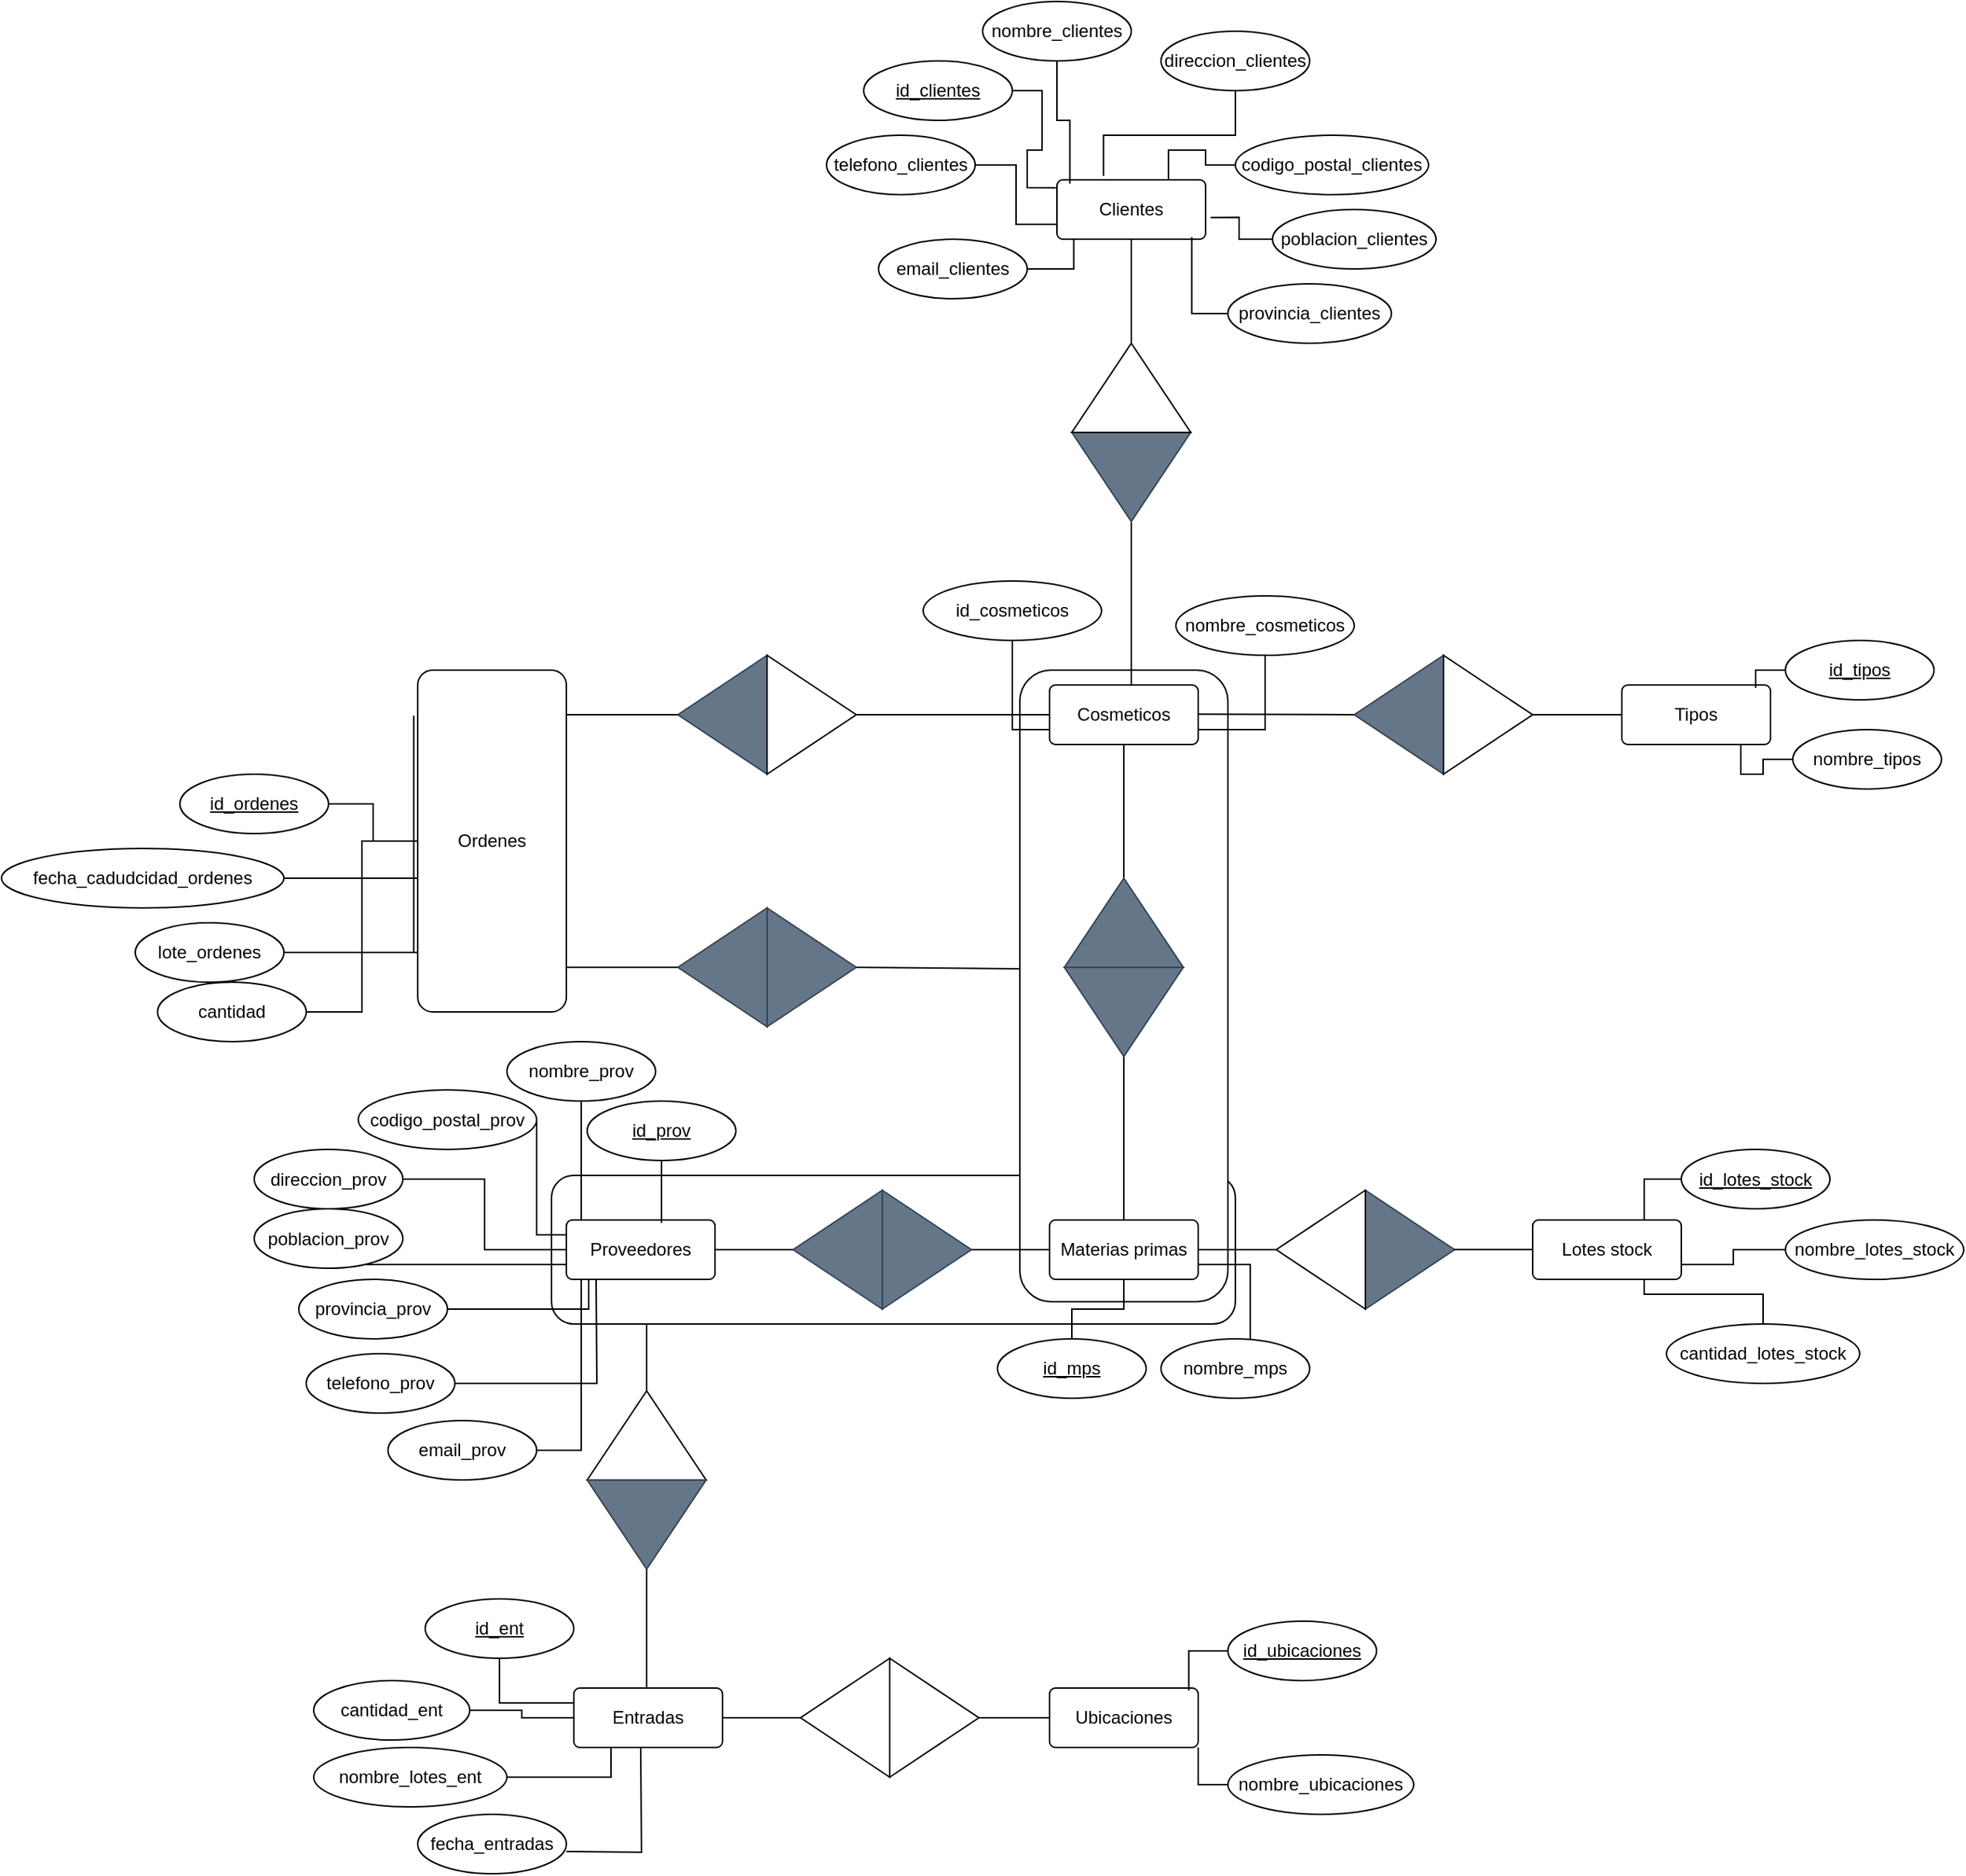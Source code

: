 <mxfile version="24.7.17">
  <diagram id="R2lEEEUBdFMjLlhIrx00" name="Page-1">
    <mxGraphModel dx="1434" dy="885" grid="1" gridSize="10" guides="1" tooltips="1" connect="1" arrows="1" fold="1" page="1" pageScale="1" pageWidth="850" pageHeight="1100" math="0" shadow="0" extFonts="Permanent Marker^https://fonts.googleapis.com/css?family=Permanent+Marker">
      <root>
        <mxCell id="0" />
        <mxCell id="1" parent="0" />
        <mxCell id="o5mv1ufsWUCECMh0fVtF-53" value="" style="rounded=1;whiteSpace=wrap;html=1;" parent="1" vertex="1">
          <mxGeometry x="440" y="800" width="460" height="100" as="geometry" />
        </mxCell>
        <mxCell id="o5mv1ufsWUCECMh0fVtF-27" value="" style="rounded=1;whiteSpace=wrap;html=1;rotation=90;" parent="1" vertex="1">
          <mxGeometry x="612.5" y="602.5" width="425" height="140" as="geometry" />
        </mxCell>
        <mxCell id="GkTLFh9MGfN7TxAeOnmk-2" value="Materias primas" style="rounded=1;arcSize=10;whiteSpace=wrap;html=1;align=center;" parent="1" vertex="1">
          <mxGeometry x="775" y="830" width="100" height="40" as="geometry" />
        </mxCell>
        <mxCell id="chmthk0Oqw4V00-qqQDX-45" style="edgeStyle=orthogonalEdgeStyle;rounded=0;orthogonalLoop=1;jettySize=auto;html=1;endArrow=none;endFill=0;" parent="1" source="fiOfgjRnVxK1CXLO4UrZ-9" target="bnQ85dxgFnPK9u5thOMU-21" edge="1">
          <mxGeometry relative="1" as="geometry" />
        </mxCell>
        <mxCell id="fiOfgjRnVxK1CXLO4UrZ-9" value="id_ordenes" style="ellipse;whiteSpace=wrap;html=1;align=center;fontStyle=4;" parent="1" vertex="1">
          <mxGeometry x="190" y="530" width="100" height="40" as="geometry" />
        </mxCell>
        <mxCell id="fiOfgjRnVxK1CXLO4UrZ-10" value="lote_ordenes" style="ellipse;whiteSpace=wrap;html=1;align=center;" parent="1" vertex="1">
          <mxGeometry x="160" y="630" width="100" height="40" as="geometry" />
        </mxCell>
        <mxCell id="chmthk0Oqw4V00-qqQDX-47" style="edgeStyle=orthogonalEdgeStyle;rounded=0;orthogonalLoop=1;jettySize=auto;html=1;entryX=0;entryY=0.5;entryDx=0;entryDy=0;endArrow=none;endFill=0;" parent="1" source="fiOfgjRnVxK1CXLO4UrZ-11" target="bnQ85dxgFnPK9u5thOMU-21" edge="1">
          <mxGeometry relative="1" as="geometry" />
        </mxCell>
        <mxCell id="fiOfgjRnVxK1CXLO4UrZ-11" value="cantidad" style="ellipse;whiteSpace=wrap;html=1;align=center;" parent="1" vertex="1">
          <mxGeometry x="175" y="670" width="100" height="40" as="geometry" />
        </mxCell>
        <mxCell id="chmthk0Oqw4V00-qqQDX-50" style="edgeStyle=orthogonalEdgeStyle;rounded=0;orthogonalLoop=1;jettySize=auto;html=1;entryX=0.113;entryY=0.017;entryDx=0;entryDy=0;entryPerimeter=0;endArrow=none;endFill=0;" parent="1" source="fiOfgjRnVxK1CXLO4UrZ-12" target="bnQ85dxgFnPK9u5thOMU-21" edge="1">
          <mxGeometry relative="1" as="geometry">
            <mxPoint x="470" y="670" as="targetPoint" />
            <Array as="points">
              <mxPoint x="360" y="600" />
              <mxPoint x="360" y="641" />
            </Array>
          </mxGeometry>
        </mxCell>
        <mxCell id="fiOfgjRnVxK1CXLO4UrZ-12" value="fecha_cadudcidad_ordenes" style="ellipse;whiteSpace=wrap;html=1;align=center;" parent="1" vertex="1">
          <mxGeometry x="70" y="580" width="190" height="40" as="geometry" />
        </mxCell>
        <mxCell id="fiOfgjRnVxK1CXLO4UrZ-26" value="id_clientes" style="ellipse;whiteSpace=wrap;html=1;align=center;fontStyle=4;" parent="1" vertex="1">
          <mxGeometry x="650" y="50" width="100" height="40" as="geometry" />
        </mxCell>
        <mxCell id="fiOfgjRnVxK1CXLO4UrZ-27" value="nombre_clientes" style="ellipse;whiteSpace=wrap;html=1;align=center;" parent="1" vertex="1">
          <mxGeometry x="730" y="10" width="100" height="40" as="geometry" />
        </mxCell>
        <mxCell id="fiOfgjRnVxK1CXLO4UrZ-28" value="direccion_clientes" style="ellipse;whiteSpace=wrap;html=1;align=center;" parent="1" vertex="1">
          <mxGeometry x="850" y="30" width="100" height="40" as="geometry" />
        </mxCell>
        <mxCell id="chmthk0Oqw4V00-qqQDX-59" style="edgeStyle=orthogonalEdgeStyle;rounded=0;orthogonalLoop=1;jettySize=auto;html=1;entryX=0.75;entryY=0;entryDx=0;entryDy=0;endArrow=none;endFill=0;" parent="1" source="fiOfgjRnVxK1CXLO4UrZ-29" target="o5mv1ufsWUCECMh0fVtF-19" edge="1">
          <mxGeometry relative="1" as="geometry" />
        </mxCell>
        <mxCell id="fiOfgjRnVxK1CXLO4UrZ-29" value="codigo_postal_clientes" style="ellipse;whiteSpace=wrap;html=1;align=center;" parent="1" vertex="1">
          <mxGeometry x="900" y="100" width="130" height="40" as="geometry" />
        </mxCell>
        <mxCell id="fiOfgjRnVxK1CXLO4UrZ-30" value="poblacion_clientes" style="ellipse;whiteSpace=wrap;html=1;align=center;" parent="1" vertex="1">
          <mxGeometry x="925" y="150" width="110" height="40" as="geometry" />
        </mxCell>
        <mxCell id="fiOfgjRnVxK1CXLO4UrZ-31" value="provincia_clientes" style="ellipse;whiteSpace=wrap;html=1;align=center;" parent="1" vertex="1">
          <mxGeometry x="895" y="200" width="110" height="40" as="geometry" />
        </mxCell>
        <mxCell id="fiOfgjRnVxK1CXLO4UrZ-32" value="email_clientes" style="ellipse;whiteSpace=wrap;html=1;align=center;" parent="1" vertex="1">
          <mxGeometry x="660" y="170" width="100" height="40" as="geometry" />
        </mxCell>
        <mxCell id="chmthk0Oqw4V00-qqQDX-55" style="edgeStyle=orthogonalEdgeStyle;rounded=0;orthogonalLoop=1;jettySize=auto;html=1;entryX=0;entryY=0.75;entryDx=0;entryDy=0;endArrow=none;endFill=0;" parent="1" source="fiOfgjRnVxK1CXLO4UrZ-33" target="o5mv1ufsWUCECMh0fVtF-19" edge="1">
          <mxGeometry relative="1" as="geometry" />
        </mxCell>
        <mxCell id="fiOfgjRnVxK1CXLO4UrZ-33" value="telefono_clientes" style="ellipse;whiteSpace=wrap;html=1;align=center;" parent="1" vertex="1">
          <mxGeometry x="625" y="100" width="100" height="40" as="geometry" />
        </mxCell>
        <mxCell id="fiOfgjRnVxK1CXLO4UrZ-55" value="id_prov" style="ellipse;whiteSpace=wrap;html=1;align=center;fontStyle=4;" parent="1" vertex="1">
          <mxGeometry x="464" y="750" width="100" height="40" as="geometry" />
        </mxCell>
        <mxCell id="chmthk0Oqw4V00-qqQDX-38" style="edgeStyle=orthogonalEdgeStyle;rounded=0;orthogonalLoop=1;jettySize=auto;html=1;endArrow=none;endFill=0;" parent="1" source="fiOfgjRnVxK1CXLO4UrZ-56" target="o5mv1ufsWUCECMh0fVtF-52" edge="1">
          <mxGeometry relative="1" as="geometry">
            <Array as="points">
              <mxPoint x="460" y="810" />
              <mxPoint x="460" y="810" />
            </Array>
          </mxGeometry>
        </mxCell>
        <mxCell id="fiOfgjRnVxK1CXLO4UrZ-56" value="nombre_prov" style="ellipse;whiteSpace=wrap;html=1;align=center;" parent="1" vertex="1">
          <mxGeometry x="410" y="710" width="100" height="40" as="geometry" />
        </mxCell>
        <mxCell id="chmthk0Oqw4V00-qqQDX-40" style="edgeStyle=orthogonalEdgeStyle;rounded=0;orthogonalLoop=1;jettySize=auto;html=1;endArrow=none;endFill=0;entryX=0;entryY=0.5;entryDx=0;entryDy=0;" parent="1" source="fiOfgjRnVxK1CXLO4UrZ-57" target="o5mv1ufsWUCECMh0fVtF-52" edge="1">
          <mxGeometry relative="1" as="geometry" />
        </mxCell>
        <mxCell id="fiOfgjRnVxK1CXLO4UrZ-57" value="direccion_prov" style="ellipse;whiteSpace=wrap;html=1;align=center;" parent="1" vertex="1">
          <mxGeometry x="240" y="782.5" width="100" height="40" as="geometry" />
        </mxCell>
        <mxCell id="chmthk0Oqw4V00-qqQDX-39" style="edgeStyle=orthogonalEdgeStyle;rounded=0;orthogonalLoop=1;jettySize=auto;html=1;entryX=0;entryY=0.25;entryDx=0;entryDy=0;endArrow=none;endFill=0;" parent="1" source="fiOfgjRnVxK1CXLO4UrZ-58" target="o5mv1ufsWUCECMh0fVtF-52" edge="1">
          <mxGeometry relative="1" as="geometry">
            <Array as="points">
              <mxPoint x="430" y="840" />
            </Array>
          </mxGeometry>
        </mxCell>
        <mxCell id="fiOfgjRnVxK1CXLO4UrZ-58" value="codigo_postal_prov" style="ellipse;whiteSpace=wrap;html=1;align=center;" parent="1" vertex="1">
          <mxGeometry x="310" y="742.5" width="120" height="40" as="geometry" />
        </mxCell>
        <mxCell id="chmthk0Oqw4V00-qqQDX-41" style="edgeStyle=orthogonalEdgeStyle;rounded=0;orthogonalLoop=1;jettySize=auto;html=1;entryX=0;entryY=0.75;entryDx=0;entryDy=0;endArrow=none;endFill=0;" parent="1" source="fiOfgjRnVxK1CXLO4UrZ-59" target="o5mv1ufsWUCECMh0fVtF-52" edge="1">
          <mxGeometry relative="1" as="geometry">
            <Array as="points">
              <mxPoint x="390" y="860" />
              <mxPoint x="390" y="860" />
            </Array>
          </mxGeometry>
        </mxCell>
        <mxCell id="fiOfgjRnVxK1CXLO4UrZ-59" value="poblacion_prov" style="ellipse;whiteSpace=wrap;html=1;align=center;" parent="1" vertex="1">
          <mxGeometry x="240" y="822.5" width="100" height="40" as="geometry" />
        </mxCell>
        <mxCell id="fiOfgjRnVxK1CXLO4UrZ-60" value="provincia_prov" style="ellipse;whiteSpace=wrap;html=1;align=center;" parent="1" vertex="1">
          <mxGeometry x="270" y="870" width="100" height="40" as="geometry" />
        </mxCell>
        <mxCell id="chmthk0Oqw4V00-qqQDX-43" style="edgeStyle=orthogonalEdgeStyle;rounded=0;orthogonalLoop=1;jettySize=auto;html=1;endArrow=none;endFill=0;" parent="1" source="fiOfgjRnVxK1CXLO4UrZ-61" edge="1">
          <mxGeometry relative="1" as="geometry">
            <mxPoint x="470" y="870" as="targetPoint" />
          </mxGeometry>
        </mxCell>
        <mxCell id="fiOfgjRnVxK1CXLO4UrZ-61" value="telefono_prov" style="ellipse;whiteSpace=wrap;html=1;align=center;" parent="1" vertex="1">
          <mxGeometry x="275" y="920" width="100" height="40" as="geometry" />
        </mxCell>
        <mxCell id="chmthk0Oqw4V00-qqQDX-44" style="edgeStyle=orthogonalEdgeStyle;rounded=0;orthogonalLoop=1;jettySize=auto;html=1;entryX=0.095;entryY=0.985;entryDx=0;entryDy=0;endArrow=none;endFill=0;entryPerimeter=0;" parent="1" source="fiOfgjRnVxK1CXLO4UrZ-62" target="o5mv1ufsWUCECMh0fVtF-52" edge="1">
          <mxGeometry relative="1" as="geometry">
            <Array as="points">
              <mxPoint x="460" y="985" />
              <mxPoint x="460" y="860" />
              <mxPoint x="459" y="860" />
            </Array>
          </mxGeometry>
        </mxCell>
        <mxCell id="fiOfgjRnVxK1CXLO4UrZ-62" value="email_prov" style="ellipse;whiteSpace=wrap;html=1;align=center;" parent="1" vertex="1">
          <mxGeometry x="330" y="965" width="100" height="40" as="geometry" />
        </mxCell>
        <mxCell id="fiOfgjRnVxK1CXLO4UrZ-7" value="id_ubicaciones" style="ellipse;whiteSpace=wrap;html=1;align=center;fontStyle=4;" parent="1" vertex="1">
          <mxGeometry x="895" y="1100" width="100" height="40" as="geometry" />
        </mxCell>
        <mxCell id="chmthk0Oqw4V00-qqQDX-33" style="edgeStyle=orthogonalEdgeStyle;rounded=0;orthogonalLoop=1;jettySize=auto;html=1;entryX=1;entryY=1;entryDx=0;entryDy=0;endArrow=none;endFill=0;" parent="1" source="fiOfgjRnVxK1CXLO4UrZ-8" target="o5mv1ufsWUCECMh0fVtF-1" edge="1">
          <mxGeometry relative="1" as="geometry" />
        </mxCell>
        <mxCell id="fiOfgjRnVxK1CXLO4UrZ-8" value="nombre_ubicaciones" style="ellipse;whiteSpace=wrap;html=1;align=center;" parent="1" vertex="1">
          <mxGeometry x="895" y="1190" width="125" height="40" as="geometry" />
        </mxCell>
        <mxCell id="bnQ85dxgFnPK9u5thOMU-21" value="Ordenes" style="rounded=1;arcSize=10;whiteSpace=wrap;html=1;align=center;" parent="1" vertex="1">
          <mxGeometry x="350" y="460" width="100" height="230" as="geometry" />
        </mxCell>
        <mxCell id="chmthk0Oqw4V00-qqQDX-53" style="edgeStyle=orthogonalEdgeStyle;rounded=0;orthogonalLoop=1;jettySize=auto;html=1;entryX=1;entryY=0.75;entryDx=0;entryDy=0;endArrow=none;endFill=0;" parent="1" source="bnQ85dxgFnPK9u5thOMU-27" target="bnQ85dxgFnPK9u5thOMU-55" edge="1">
          <mxGeometry relative="1" as="geometry" />
        </mxCell>
        <mxCell id="bnQ85dxgFnPK9u5thOMU-27" value="nombre_cosmeticos" style="ellipse;whiteSpace=wrap;html=1;align=center;" parent="1" vertex="1">
          <mxGeometry x="860" y="410" width="120" height="40" as="geometry" />
        </mxCell>
        <mxCell id="bnQ85dxgFnPK9u5thOMU-31" value="" style="group;rotation=-180;" parent="1" vertex="1" connectable="0">
          <mxGeometry x="525" y="620" width="120" height="80" as="geometry" />
        </mxCell>
        <mxCell id="bnQ85dxgFnPK9u5thOMU-32" value="" style="triangle;whiteSpace=wrap;html=1;rotation=-180;fillColor=#647687;fontColor=#ffffff;strokeColor=#314354;" parent="bnQ85dxgFnPK9u5thOMU-31" vertex="1">
          <mxGeometry width="60" height="80" as="geometry" />
        </mxCell>
        <mxCell id="bnQ85dxgFnPK9u5thOMU-33" value="" style="triangle;whiteSpace=wrap;html=1;rotation=-360;fillColor=#647687;fontColor=#ffffff;strokeColor=#314354;" parent="bnQ85dxgFnPK9u5thOMU-31" vertex="1">
          <mxGeometry x="60" width="60" height="80" as="geometry" />
        </mxCell>
        <mxCell id="bnQ85dxgFnPK9u5thOMU-55" value="Cosmeticos" style="rounded=1;arcSize=10;whiteSpace=wrap;html=1;align=center;" parent="1" vertex="1">
          <mxGeometry x="775" y="470" width="100" height="40" as="geometry" />
        </mxCell>
        <mxCell id="bnQ85dxgFnPK9u5thOMU-56" value="" style="endArrow=none;html=1;rounded=0;entryX=0.5;entryY=1;entryDx=0;entryDy=0;exitX=1;exitY=0.5;exitDx=0;exitDy=0;" parent="1" source="bnQ85dxgFnPK9u5thOMU-54" target="bnQ85dxgFnPK9u5thOMU-55" edge="1">
          <mxGeometry width="50" height="50" relative="1" as="geometry">
            <mxPoint x="140" y="40" as="sourcePoint" />
            <mxPoint x="190" y="-10" as="targetPoint" />
          </mxGeometry>
        </mxCell>
        <mxCell id="bnQ85dxgFnPK9u5thOMU-57" value="" style="endArrow=none;html=1;rounded=0;exitX=0.5;exitY=0;exitDx=0;exitDy=0;entryX=1;entryY=0.5;entryDx=0;entryDy=0;" parent="1" source="GkTLFh9MGfN7TxAeOnmk-2" target="bnQ85dxgFnPK9u5thOMU-53" edge="1">
          <mxGeometry width="50" height="50" relative="1" as="geometry">
            <mxPoint x="140" y="40" as="sourcePoint" />
            <mxPoint x="190" y="-10" as="targetPoint" />
          </mxGeometry>
        </mxCell>
        <mxCell id="bnQ85dxgFnPK9u5thOMU-82" value="Tipos" style="rounded=1;arcSize=10;whiteSpace=wrap;html=1;align=center;" parent="1" vertex="1">
          <mxGeometry x="1160" y="470" width="100" height="40" as="geometry" />
        </mxCell>
        <mxCell id="bnQ85dxgFnPK9u5thOMU-83" value="id_tipos" style="ellipse;whiteSpace=wrap;html=1;align=center;fontStyle=4;" parent="1" vertex="1">
          <mxGeometry x="1270" y="440" width="100" height="40" as="geometry" />
        </mxCell>
        <mxCell id="bnQ85dxgFnPK9u5thOMU-84" value="nombre_tipos" style="ellipse;whiteSpace=wrap;html=1;align=center;" parent="1" vertex="1">
          <mxGeometry x="1275" y="500" width="100" height="40" as="geometry" />
        </mxCell>
        <mxCell id="bnQ85dxgFnPK9u5thOMU-88" value="" style="endArrow=none;html=1;rounded=0;entryX=0;entryY=0.5;entryDx=0;entryDy=0;exitX=1;exitY=0.5;exitDx=0;exitDy=0;" parent="1" source="o5mv1ufsWUCECMh0fVtF-37" target="bnQ85dxgFnPK9u5thOMU-82" edge="1">
          <mxGeometry width="50" height="50" relative="1" as="geometry">
            <mxPoint x="1010" y="490" as="sourcePoint" />
            <mxPoint x="75" y="590" as="targetPoint" />
          </mxGeometry>
        </mxCell>
        <mxCell id="bnQ85dxgFnPK9u5thOMU-53" value="" style="triangle;whiteSpace=wrap;html=1;rotation=90;fillColor=#647687;fontColor=#ffffff;strokeColor=#314354;" parent="1" vertex="1">
          <mxGeometry x="795" y="650" width="60" height="80" as="geometry" />
        </mxCell>
        <mxCell id="bnQ85dxgFnPK9u5thOMU-54" value="" style="triangle;whiteSpace=wrap;html=1;rotation=-90;fillColor=#647687;fontColor=#ffffff;strokeColor=#314354;" parent="1" vertex="1">
          <mxGeometry x="795" y="590" width="60" height="80" as="geometry" />
        </mxCell>
        <mxCell id="bnQ85dxgFnPK9u5thOMU-107" value="" style="endArrow=none;html=1;rounded=0;exitX=0.815;exitY=1.037;exitDx=0;exitDy=0;exitPerimeter=0;" parent="1" edge="1">
          <mxGeometry width="50" height="50" relative="1" as="geometry">
            <mxPoint x="305.79" y="609.855" as="sourcePoint" />
            <mxPoint x="305.498" y="610" as="targetPoint" />
          </mxGeometry>
        </mxCell>
        <mxCell id="bnQ85dxgFnPK9u5thOMU-112" value="" style="group;rotation=0;" parent="1" vertex="1" connectable="0">
          <mxGeometry x="607.5" y="1125" width="120" height="80" as="geometry" />
        </mxCell>
        <mxCell id="bnQ85dxgFnPK9u5thOMU-113" value="" style="triangle;whiteSpace=wrap;html=1;rotation=0;" parent="bnQ85dxgFnPK9u5thOMU-112" vertex="1">
          <mxGeometry x="60" width="60" height="80" as="geometry" />
        </mxCell>
        <mxCell id="bnQ85dxgFnPK9u5thOMU-114" value="" style="triangle;whiteSpace=wrap;html=1;rotation=-180;" parent="bnQ85dxgFnPK9u5thOMU-112" vertex="1">
          <mxGeometry width="60" height="80" as="geometry" />
        </mxCell>
        <mxCell id="bnQ85dxgFnPK9u5thOMU-116" value="" style="endArrow=none;html=1;rounded=0;entryX=1;entryY=0.5;entryDx=0;entryDy=0;exitX=1;exitY=0.5;exitDx=0;exitDy=0;" parent="1" target="bnQ85dxgFnPK9u5thOMU-114" edge="1">
          <mxGeometry width="50" height="50" relative="1" as="geometry">
            <mxPoint x="555.0" y="1165" as="sourcePoint" />
            <mxPoint x="862.5" y="815" as="targetPoint" />
          </mxGeometry>
        </mxCell>
        <mxCell id="bnQ85dxgFnPK9u5thOMU-120" value="" style="endArrow=none;html=1;rounded=0;exitX=1;exitY=0.5;exitDx=0;exitDy=0;entryX=0;entryY=0.5;entryDx=0;entryDy=0;" parent="1" source="bnQ85dxgFnPK9u5thOMU-113" edge="1">
          <mxGeometry width="50" height="50" relative="1" as="geometry">
            <mxPoint x="742.5" y="1175" as="sourcePoint" />
            <mxPoint x="777.5" y="1165" as="targetPoint" />
          </mxGeometry>
        </mxCell>
        <mxCell id="chmthk0Oqw4V00-qqQDX-31" style="edgeStyle=orthogonalEdgeStyle;rounded=0;orthogonalLoop=1;jettySize=auto;html=1;entryX=0;entryY=0.25;entryDx=0;entryDy=0;endArrow=none;endFill=0;" parent="1" source="bnQ85dxgFnPK9u5thOMU-126" target="o5mv1ufsWUCECMh0fVtF-39" edge="1">
          <mxGeometry relative="1" as="geometry" />
        </mxCell>
        <mxCell id="bnQ85dxgFnPK9u5thOMU-126" value="id_ent" style="ellipse;whiteSpace=wrap;html=1;align=center;fontStyle=4;" parent="1" vertex="1">
          <mxGeometry x="355" y="1085" width="100" height="40" as="geometry" />
        </mxCell>
        <mxCell id="bnQ85dxgFnPK9u5thOMU-127" value="fecha_entradas" style="ellipse;whiteSpace=wrap;html=1;align=center;fontStyle=0" parent="1" vertex="1">
          <mxGeometry x="350" y="1230" width="100" height="40" as="geometry" />
        </mxCell>
        <mxCell id="chmthk0Oqw4V00-qqQDX-29" style="edgeStyle=orthogonalEdgeStyle;rounded=0;orthogonalLoop=1;jettySize=auto;html=1;entryX=0.25;entryY=1;entryDx=0;entryDy=0;endArrow=none;endFill=0;" parent="1" source="bnQ85dxgFnPK9u5thOMU-128" target="o5mv1ufsWUCECMh0fVtF-39" edge="1">
          <mxGeometry relative="1" as="geometry" />
        </mxCell>
        <mxCell id="bnQ85dxgFnPK9u5thOMU-128" value="nombre_lotes_ent" style="ellipse;whiteSpace=wrap;html=1;align=center;" parent="1" vertex="1">
          <mxGeometry x="280" y="1185" width="130" height="40" as="geometry" />
        </mxCell>
        <mxCell id="chmthk0Oqw4V00-qqQDX-30" style="edgeStyle=orthogonalEdgeStyle;rounded=0;orthogonalLoop=1;jettySize=auto;html=1;entryX=0;entryY=0.5;entryDx=0;entryDy=0;endArrow=none;endFill=0;" parent="1" source="bnQ85dxgFnPK9u5thOMU-129" target="o5mv1ufsWUCECMh0fVtF-39" edge="1">
          <mxGeometry relative="1" as="geometry" />
        </mxCell>
        <mxCell id="bnQ85dxgFnPK9u5thOMU-129" value="cantidad_ent" style="ellipse;whiteSpace=wrap;html=1;align=center;" parent="1" vertex="1">
          <mxGeometry x="280" y="1140" width="105" height="40" as="geometry" />
        </mxCell>
        <mxCell id="o5mv1ufsWUCECMh0fVtF-1" value="Ubicaciones" style="rounded=1;arcSize=10;whiteSpace=wrap;html=1;align=center;" parent="1" vertex="1">
          <mxGeometry x="775" y="1145" width="100" height="40" as="geometry" />
        </mxCell>
        <mxCell id="o5mv1ufsWUCECMh0fVtF-17" value="" style="endArrow=none;html=1;rounded=0;endSize=7;startSize=7;entryX=0.5;entryY=1;entryDx=0;entryDy=0;exitX=1;exitY=0.5;exitDx=0;exitDy=0;" parent="1" source="o5mv1ufsWUCECMh0fVtF-23" target="o5mv1ufsWUCECMh0fVtF-19" edge="1">
          <mxGeometry width="50" height="50" relative="1" as="geometry">
            <mxPoint x="791.213" y="57.787" as="sourcePoint" />
            <mxPoint x="820" y="20" as="targetPoint" />
          </mxGeometry>
        </mxCell>
        <mxCell id="o5mv1ufsWUCECMh0fVtF-18" value="" style="endArrow=none;html=1;rounded=0;exitX=0.5;exitY=0;exitDx=0;exitDy=0;entryX=1;entryY=0.5;entryDx=0;entryDy=0;" parent="1" target="o5mv1ufsWUCECMh0fVtF-22" edge="1">
          <mxGeometry width="50" height="50" relative="1" as="geometry">
            <mxPoint x="830" y="470" as="sourcePoint" />
            <mxPoint x="490" y="50" as="targetPoint" />
          </mxGeometry>
        </mxCell>
        <mxCell id="o5mv1ufsWUCECMh0fVtF-19" value="Clientes" style="rounded=1;arcSize=10;whiteSpace=wrap;html=1;align=center;" parent="1" vertex="1">
          <mxGeometry x="780" y="130" width="100" height="40" as="geometry" />
        </mxCell>
        <mxCell id="o5mv1ufsWUCECMh0fVtF-21" value="" style="group;rotation=90;" parent="1" vertex="1" connectable="0">
          <mxGeometry x="770" y="260" width="140" height="80" as="geometry" />
        </mxCell>
        <mxCell id="o5mv1ufsWUCECMh0fVtF-22" value="" style="triangle;whiteSpace=wrap;html=1;rotation=90;fillColor=#647687;fontColor=#ffffff;strokeColor=#314354;" parent="o5mv1ufsWUCECMh0fVtF-21" vertex="1">
          <mxGeometry x="30" y="30" width="60" height="80" as="geometry" />
        </mxCell>
        <mxCell id="o5mv1ufsWUCECMh0fVtF-23" value="" style="triangle;whiteSpace=wrap;html=1;rotation=-90;" parent="o5mv1ufsWUCECMh0fVtF-21" vertex="1">
          <mxGeometry x="30" y="-30" width="60" height="80" as="geometry" />
        </mxCell>
        <mxCell id="chmthk0Oqw4V00-qqQDX-35" style="edgeStyle=orthogonalEdgeStyle;rounded=0;orthogonalLoop=1;jettySize=auto;html=1;endArrow=none;endFill=0;" parent="1" source="o5mv1ufsWUCECMh0fVtF-25" target="GkTLFh9MGfN7TxAeOnmk-2" edge="1">
          <mxGeometry relative="1" as="geometry" />
        </mxCell>
        <mxCell id="o5mv1ufsWUCECMh0fVtF-25" value="id_mps" style="ellipse;whiteSpace=wrap;html=1;align=center;fontStyle=4;" parent="1" vertex="1">
          <mxGeometry x="740" y="910" width="100" height="40" as="geometry" />
        </mxCell>
        <mxCell id="o5mv1ufsWUCECMh0fVtF-26" value="nombre_mps" style="ellipse;whiteSpace=wrap;html=1;align=center;" parent="1" vertex="1">
          <mxGeometry x="850" y="910" width="100" height="40" as="geometry" />
        </mxCell>
        <mxCell id="o5mv1ufsWUCECMh0fVtF-28" value="" style="endArrow=none;html=1;rounded=0;entryX=0.473;entryY=0.999;entryDx=0;entryDy=0;entryPerimeter=0;exitX=1;exitY=0.5;exitDx=0;exitDy=0;" parent="1" source="bnQ85dxgFnPK9u5thOMU-33" target="o5mv1ufsWUCECMh0fVtF-27" edge="1">
          <mxGeometry width="50" height="50" relative="1" as="geometry">
            <mxPoint x="630" y="790" as="sourcePoint" />
            <mxPoint x="680" y="740" as="targetPoint" />
          </mxGeometry>
        </mxCell>
        <mxCell id="o5mv1ufsWUCECMh0fVtF-31" value="" style="endArrow=none;html=1;rounded=0;entryX=1;entryY=0.5;entryDx=0;entryDy=0;" parent="1" target="bnQ85dxgFnPK9u5thOMU-32" edge="1">
          <mxGeometry width="50" height="50" relative="1" as="geometry">
            <mxPoint x="450" y="660" as="sourcePoint" />
            <mxPoint x="765" y="671" as="targetPoint" />
          </mxGeometry>
        </mxCell>
        <mxCell id="o5mv1ufsWUCECMh0fVtF-35" value="" style="group;rotation=-180;" parent="1" vertex="1" connectable="0">
          <mxGeometry x="980" y="450" width="120" height="80" as="geometry" />
        </mxCell>
        <mxCell id="o5mv1ufsWUCECMh0fVtF-36" value="" style="triangle;whiteSpace=wrap;html=1;rotation=-180;fillColor=#647687;fontColor=#ffffff;strokeColor=#314354;" parent="o5mv1ufsWUCECMh0fVtF-35" vertex="1">
          <mxGeometry width="60" height="80" as="geometry" />
        </mxCell>
        <mxCell id="o5mv1ufsWUCECMh0fVtF-37" value="" style="triangle;whiteSpace=wrap;html=1;rotation=-360;" parent="o5mv1ufsWUCECMh0fVtF-35" vertex="1">
          <mxGeometry x="60" width="60" height="80" as="geometry" />
        </mxCell>
        <mxCell id="o5mv1ufsWUCECMh0fVtF-38" value="" style="endArrow=none;html=1;rounded=0;entryX=1;entryY=0.5;entryDx=0;entryDy=0;exitX=1;exitY=0.5;exitDx=0;exitDy=0;" parent="1" target="o5mv1ufsWUCECMh0fVtF-36" edge="1">
          <mxGeometry width="50" height="50" relative="1" as="geometry">
            <mxPoint x="875" y="489.63" as="sourcePoint" />
            <mxPoint x="935" y="489.63" as="targetPoint" />
          </mxGeometry>
        </mxCell>
        <mxCell id="o5mv1ufsWUCECMh0fVtF-39" value="Entradas" style="rounded=1;arcSize=10;whiteSpace=wrap;html=1;align=center;" parent="1" vertex="1">
          <mxGeometry x="455" y="1145" width="100" height="40" as="geometry" />
        </mxCell>
        <mxCell id="o5mv1ufsWUCECMh0fVtF-47" value="" style="group;rotation=0;" parent="1" vertex="1" connectable="0">
          <mxGeometry x="602.5" y="810" width="120" height="80" as="geometry" />
        </mxCell>
        <mxCell id="o5mv1ufsWUCECMh0fVtF-48" value="" style="triangle;whiteSpace=wrap;html=1;rotation=0;fillColor=#647687;fontColor=#ffffff;strokeColor=#314354;" parent="o5mv1ufsWUCECMh0fVtF-47" vertex="1">
          <mxGeometry x="60" width="60" height="80" as="geometry" />
        </mxCell>
        <mxCell id="o5mv1ufsWUCECMh0fVtF-49" value="" style="triangle;whiteSpace=wrap;html=1;rotation=-180;fillColor=#647687;fontColor=#ffffff;strokeColor=#314354;" parent="o5mv1ufsWUCECMh0fVtF-47" vertex="1">
          <mxGeometry width="60" height="80" as="geometry" />
        </mxCell>
        <mxCell id="o5mv1ufsWUCECMh0fVtF-50" value="" style="endArrow=none;html=1;rounded=0;entryX=1;entryY=0.5;entryDx=0;entryDy=0;exitX=1;exitY=0.5;exitDx=0;exitDy=0;" parent="1" target="o5mv1ufsWUCECMh0fVtF-49" edge="1">
          <mxGeometry width="50" height="50" relative="1" as="geometry">
            <mxPoint x="550.0" y="850" as="sourcePoint" />
            <mxPoint x="857.5" y="500" as="targetPoint" />
          </mxGeometry>
        </mxCell>
        <mxCell id="o5mv1ufsWUCECMh0fVtF-51" value="" style="endArrow=none;html=1;rounded=0;exitX=1;exitY=0.5;exitDx=0;exitDy=0;entryX=0;entryY=0.5;entryDx=0;entryDy=0;" parent="1" source="o5mv1ufsWUCECMh0fVtF-48" target="GkTLFh9MGfN7TxAeOnmk-2" edge="1">
          <mxGeometry width="50" height="50" relative="1" as="geometry">
            <mxPoint x="737.5" y="860" as="sourcePoint" />
            <mxPoint x="772.5" y="850" as="targetPoint" />
          </mxGeometry>
        </mxCell>
        <mxCell id="o5mv1ufsWUCECMh0fVtF-52" value="Proveedores" style="rounded=1;arcSize=10;whiteSpace=wrap;html=1;align=center;" parent="1" vertex="1">
          <mxGeometry x="450" y="830" width="100" height="40" as="geometry" />
        </mxCell>
        <mxCell id="chmthk0Oqw4V00-qqQDX-23" value="" style="group;rotation=-90;" parent="1" vertex="1" connectable="0">
          <mxGeometry x="444" y="965" width="120" height="80" as="geometry" />
        </mxCell>
        <mxCell id="chmthk0Oqw4V00-qqQDX-24" value="" style="triangle;whiteSpace=wrap;html=1;rotation=-90;" parent="chmthk0Oqw4V00-qqQDX-23" vertex="1">
          <mxGeometry x="30" y="-30" width="60" height="80" as="geometry" />
        </mxCell>
        <mxCell id="chmthk0Oqw4V00-qqQDX-25" value="" style="triangle;whiteSpace=wrap;html=1;rotation=-270;fillColor=#647687;fontColor=#ffffff;strokeColor=#314354;" parent="chmthk0Oqw4V00-qqQDX-23" vertex="1">
          <mxGeometry x="30" y="30" width="60" height="80" as="geometry" />
        </mxCell>
        <mxCell id="chmthk0Oqw4V00-qqQDX-26" value="" style="endArrow=none;html=1;rounded=0;entryX=1;entryY=0.5;entryDx=0;entryDy=0;exitX=0.5;exitY=0;exitDx=0;exitDy=0;" parent="1" target="chmthk0Oqw4V00-qqQDX-25" edge="1">
          <mxGeometry width="50" height="50" relative="1" as="geometry">
            <mxPoint x="504" y="1145" as="sourcePoint" />
            <mxPoint x="-66" y="875" as="targetPoint" />
          </mxGeometry>
        </mxCell>
        <mxCell id="chmthk0Oqw4V00-qqQDX-27" value="" style="endArrow=none;html=1;rounded=0;exitX=1;exitY=0.5;exitDx=0;exitDy=0;" parent="1" source="chmthk0Oqw4V00-qqQDX-24" edge="1">
          <mxGeometry width="50" height="50" relative="1" as="geometry">
            <mxPoint x="659" y="1165" as="sourcePoint" />
            <mxPoint x="504" y="900" as="targetPoint" />
          </mxGeometry>
        </mxCell>
        <mxCell id="chmthk0Oqw4V00-qqQDX-28" style="edgeStyle=orthogonalEdgeStyle;rounded=0;orthogonalLoop=1;jettySize=auto;html=1;entryX=0.45;entryY=0.875;entryDx=0;entryDy=0;entryPerimeter=0;endArrow=none;endFill=0;" parent="1" edge="1">
          <mxGeometry relative="1" as="geometry">
            <mxPoint x="450" y="1255" as="sourcePoint" />
            <mxPoint x="500" y="1185" as="targetPoint" />
          </mxGeometry>
        </mxCell>
        <mxCell id="chmthk0Oqw4V00-qqQDX-32" style="edgeStyle=orthogonalEdgeStyle;rounded=0;orthogonalLoop=1;jettySize=auto;html=1;entryX=0.937;entryY=0.042;entryDx=0;entryDy=0;entryPerimeter=0;endArrow=none;endFill=0;" parent="1" source="fiOfgjRnVxK1CXLO4UrZ-7" target="o5mv1ufsWUCECMh0fVtF-1" edge="1">
          <mxGeometry relative="1" as="geometry" />
        </mxCell>
        <mxCell id="chmthk0Oqw4V00-qqQDX-36" style="edgeStyle=orthogonalEdgeStyle;rounded=0;orthogonalLoop=1;jettySize=auto;html=1;endArrow=none;endFill=0;entryX=1;entryY=0.75;entryDx=0;entryDy=0;" parent="1" source="o5mv1ufsWUCECMh0fVtF-26" target="GkTLFh9MGfN7TxAeOnmk-2" edge="1">
          <mxGeometry relative="1" as="geometry">
            <mxPoint x="869" y="870" as="targetPoint" />
            <Array as="points">
              <mxPoint x="910" y="860" />
            </Array>
          </mxGeometry>
        </mxCell>
        <mxCell id="chmthk0Oqw4V00-qqQDX-37" style="edgeStyle=orthogonalEdgeStyle;rounded=0;orthogonalLoop=1;jettySize=auto;html=1;entryX=0.64;entryY=0.05;entryDx=0;entryDy=0;entryPerimeter=0;endArrow=none;endFill=0;" parent="1" source="fiOfgjRnVxK1CXLO4UrZ-55" target="o5mv1ufsWUCECMh0fVtF-52" edge="1">
          <mxGeometry relative="1" as="geometry" />
        </mxCell>
        <mxCell id="chmthk0Oqw4V00-qqQDX-42" style="edgeStyle=orthogonalEdgeStyle;rounded=0;orthogonalLoop=1;jettySize=auto;html=1;endArrow=none;endFill=0;" parent="1" source="fiOfgjRnVxK1CXLO4UrZ-60" edge="1">
          <mxGeometry relative="1" as="geometry">
            <mxPoint x="465" y="870" as="targetPoint" />
            <Array as="points">
              <mxPoint x="465" y="890" />
            </Array>
          </mxGeometry>
        </mxCell>
        <mxCell id="chmthk0Oqw4V00-qqQDX-46" style="edgeStyle=orthogonalEdgeStyle;rounded=0;orthogonalLoop=1;jettySize=auto;html=1;entryX=-0.027;entryY=0.133;entryDx=0;entryDy=0;entryPerimeter=0;endArrow=none;endFill=0;" parent="1" source="fiOfgjRnVxK1CXLO4UrZ-10" target="bnQ85dxgFnPK9u5thOMU-21" edge="1">
          <mxGeometry relative="1" as="geometry">
            <Array as="points">
              <mxPoint x="350" y="650" />
              <mxPoint x="347" y="650" />
            </Array>
          </mxGeometry>
        </mxCell>
        <mxCell id="chmthk0Oqw4V00-qqQDX-52" style="edgeStyle=orthogonalEdgeStyle;rounded=0;orthogonalLoop=1;jettySize=auto;html=1;entryX=0;entryY=0.75;entryDx=0;entryDy=0;endArrow=none;endFill=0;" parent="1" source="chmthk0Oqw4V00-qqQDX-51" target="bnQ85dxgFnPK9u5thOMU-55" edge="1">
          <mxGeometry relative="1" as="geometry" />
        </mxCell>
        <mxCell id="chmthk0Oqw4V00-qqQDX-51" value="id_cosmeticos" style="ellipse;whiteSpace=wrap;html=1;align=center;" parent="1" vertex="1">
          <mxGeometry x="690" y="400" width="120" height="40" as="geometry" />
        </mxCell>
        <mxCell id="chmthk0Oqw4V00-qqQDX-54" style="edgeStyle=orthogonalEdgeStyle;rounded=0;orthogonalLoop=1;jettySize=auto;html=1;entryX=0.113;entryY=0.983;entryDx=0;entryDy=0;entryPerimeter=0;endArrow=none;endFill=0;" parent="1" source="fiOfgjRnVxK1CXLO4UrZ-32" target="o5mv1ufsWUCECMh0fVtF-19" edge="1">
          <mxGeometry relative="1" as="geometry" />
        </mxCell>
        <mxCell id="chmthk0Oqw4V00-qqQDX-56" style="edgeStyle=orthogonalEdgeStyle;rounded=0;orthogonalLoop=1;jettySize=auto;html=1;entryX=-0.007;entryY=0.133;entryDx=0;entryDy=0;entryPerimeter=0;endArrow=none;endFill=0;" parent="1" source="fiOfgjRnVxK1CXLO4UrZ-26" target="o5mv1ufsWUCECMh0fVtF-19" edge="1">
          <mxGeometry relative="1" as="geometry" />
        </mxCell>
        <mxCell id="chmthk0Oqw4V00-qqQDX-57" style="edgeStyle=orthogonalEdgeStyle;rounded=0;orthogonalLoop=1;jettySize=auto;html=1;entryX=0.087;entryY=0.067;entryDx=0;entryDy=0;entryPerimeter=0;endArrow=none;endFill=0;" parent="1" source="fiOfgjRnVxK1CXLO4UrZ-27" target="o5mv1ufsWUCECMh0fVtF-19" edge="1">
          <mxGeometry relative="1" as="geometry" />
        </mxCell>
        <mxCell id="chmthk0Oqw4V00-qqQDX-58" style="edgeStyle=orthogonalEdgeStyle;rounded=0;orthogonalLoop=1;jettySize=auto;html=1;entryX=0.313;entryY=-0.067;entryDx=0;entryDy=0;entryPerimeter=0;endArrow=none;endFill=0;" parent="1" source="fiOfgjRnVxK1CXLO4UrZ-28" target="o5mv1ufsWUCECMh0fVtF-19" edge="1">
          <mxGeometry relative="1" as="geometry" />
        </mxCell>
        <mxCell id="chmthk0Oqw4V00-qqQDX-60" style="edgeStyle=orthogonalEdgeStyle;rounded=0;orthogonalLoop=1;jettySize=auto;html=1;entryX=1.033;entryY=0.633;entryDx=0;entryDy=0;entryPerimeter=0;endArrow=none;endFill=0;" parent="1" source="fiOfgjRnVxK1CXLO4UrZ-30" target="o5mv1ufsWUCECMh0fVtF-19" edge="1">
          <mxGeometry relative="1" as="geometry" />
        </mxCell>
        <mxCell id="chmthk0Oqw4V00-qqQDX-61" style="edgeStyle=orthogonalEdgeStyle;rounded=0;orthogonalLoop=1;jettySize=auto;html=1;entryX=0.907;entryY=0.967;entryDx=0;entryDy=0;entryPerimeter=0;endArrow=none;endFill=0;" parent="1" source="fiOfgjRnVxK1CXLO4UrZ-31" target="o5mv1ufsWUCECMh0fVtF-19" edge="1">
          <mxGeometry relative="1" as="geometry" />
        </mxCell>
        <mxCell id="chmthk0Oqw4V00-qqQDX-62" style="edgeStyle=orthogonalEdgeStyle;rounded=0;orthogonalLoop=1;jettySize=auto;html=1;entryX=0.8;entryY=1;entryDx=0;entryDy=0;entryPerimeter=0;endArrow=none;endFill=0;" parent="1" source="bnQ85dxgFnPK9u5thOMU-84" target="bnQ85dxgFnPK9u5thOMU-82" edge="1">
          <mxGeometry relative="1" as="geometry" />
        </mxCell>
        <mxCell id="chmthk0Oqw4V00-qqQDX-63" style="edgeStyle=orthogonalEdgeStyle;rounded=0;orthogonalLoop=1;jettySize=auto;html=1;entryX=0.9;entryY=0.05;entryDx=0;entryDy=0;entryPerimeter=0;endArrow=none;endFill=0;" parent="1" source="bnQ85dxgFnPK9u5thOMU-83" target="bnQ85dxgFnPK9u5thOMU-82" edge="1">
          <mxGeometry relative="1" as="geometry" />
        </mxCell>
        <mxCell id="chmthk0Oqw4V00-qqQDX-64" value="" style="group;rotation=0;" parent="1" vertex="1" connectable="0">
          <mxGeometry x="927.5" y="810" width="120" height="80" as="geometry" />
        </mxCell>
        <mxCell id="chmthk0Oqw4V00-qqQDX-65" value="" style="triangle;whiteSpace=wrap;html=1;rotation=0;fillColor=#647687;fontColor=#ffffff;strokeColor=#314354;" parent="chmthk0Oqw4V00-qqQDX-64" vertex="1">
          <mxGeometry x="60" width="60" height="80" as="geometry" />
        </mxCell>
        <mxCell id="chmthk0Oqw4V00-qqQDX-66" value="" style="triangle;whiteSpace=wrap;html=1;rotation=-180;" parent="chmthk0Oqw4V00-qqQDX-64" vertex="1">
          <mxGeometry width="60" height="80" as="geometry" />
        </mxCell>
        <mxCell id="chmthk0Oqw4V00-qqQDX-67" value="" style="endArrow=none;html=1;rounded=0;entryX=1;entryY=0.5;entryDx=0;entryDy=0;exitX=1;exitY=0.5;exitDx=0;exitDy=0;" parent="1" target="chmthk0Oqw4V00-qqQDX-66" edge="1">
          <mxGeometry width="50" height="50" relative="1" as="geometry">
            <mxPoint x="875.0" y="850" as="sourcePoint" />
            <mxPoint x="1182.5" y="500" as="targetPoint" />
          </mxGeometry>
        </mxCell>
        <mxCell id="chmthk0Oqw4V00-qqQDX-70" value="" style="endArrow=none;html=1;rounded=0;entryX=1;entryY=0.5;entryDx=0;entryDy=0;exitX=1;exitY=0.5;exitDx=0;exitDy=0;" parent="1" edge="1">
          <mxGeometry width="50" height="50" relative="1" as="geometry">
            <mxPoint x="1047.0" y="849.86" as="sourcePoint" />
            <mxPoint x="1100" y="849.86" as="targetPoint" />
          </mxGeometry>
        </mxCell>
        <mxCell id="chmthk0Oqw4V00-qqQDX-71" value="Lotes stock" style="rounded=1;arcSize=10;whiteSpace=wrap;html=1;align=center;" parent="1" vertex="1">
          <mxGeometry x="1100" y="830" width="100" height="40" as="geometry" />
        </mxCell>
        <mxCell id="_-0JffgRipeeC8aTzSuK-1" value="id_lotes_stock" style="ellipse;whiteSpace=wrap;html=1;align=center;fontStyle=4;" parent="1" vertex="1">
          <mxGeometry x="1200" y="782.5" width="100" height="40" as="geometry" />
        </mxCell>
        <mxCell id="_-0JffgRipeeC8aTzSuK-5" style="edgeStyle=orthogonalEdgeStyle;rounded=0;orthogonalLoop=1;jettySize=auto;html=1;entryX=1;entryY=0.75;entryDx=0;entryDy=0;endArrow=none;endFill=0;" parent="1" source="_-0JffgRipeeC8aTzSuK-2" target="chmthk0Oqw4V00-qqQDX-71" edge="1">
          <mxGeometry relative="1" as="geometry" />
        </mxCell>
        <mxCell id="_-0JffgRipeeC8aTzSuK-2" value="nombre_lotes_stock" style="ellipse;whiteSpace=wrap;html=1;align=center;" parent="1" vertex="1">
          <mxGeometry x="1270" y="830" width="120" height="40" as="geometry" />
        </mxCell>
        <mxCell id="_-0JffgRipeeC8aTzSuK-4" style="edgeStyle=orthogonalEdgeStyle;rounded=0;orthogonalLoop=1;jettySize=auto;html=1;entryX=0.75;entryY=1;entryDx=0;entryDy=0;endArrow=none;endFill=0;" parent="1" source="_-0JffgRipeeC8aTzSuK-3" target="chmthk0Oqw4V00-qqQDX-71" edge="1">
          <mxGeometry relative="1" as="geometry" />
        </mxCell>
        <mxCell id="_-0JffgRipeeC8aTzSuK-3" value="cantidad_lotes_stock" style="ellipse;whiteSpace=wrap;html=1;align=center;" parent="1" vertex="1">
          <mxGeometry x="1190" y="900" width="130" height="40" as="geometry" />
        </mxCell>
        <mxCell id="_-0JffgRipeeC8aTzSuK-7" style="edgeStyle=orthogonalEdgeStyle;rounded=0;orthogonalLoop=1;jettySize=auto;html=1;entryX=0.75;entryY=0;entryDx=0;entryDy=0;exitX=0;exitY=0.5;exitDx=0;exitDy=0;endArrow=none;endFill=0;" parent="1" source="_-0JffgRipeeC8aTzSuK-1" target="chmthk0Oqw4V00-qqQDX-71" edge="1">
          <mxGeometry relative="1" as="geometry">
            <mxPoint x="1235.4" y="812.51" as="sourcePoint" />
            <mxPoint x="1160" y="822.17" as="targetPoint" />
          </mxGeometry>
        </mxCell>
        <mxCell id="75CIVO6CiYNMa2U3r-hq-1" value="" style="group;rotation=-180;" vertex="1" connectable="0" parent="1">
          <mxGeometry x="525" y="450" width="120" height="80" as="geometry" />
        </mxCell>
        <mxCell id="75CIVO6CiYNMa2U3r-hq-2" value="" style="triangle;whiteSpace=wrap;html=1;rotation=-180;fillColor=#647687;fontColor=#ffffff;strokeColor=#314354;" vertex="1" parent="75CIVO6CiYNMa2U3r-hq-1">
          <mxGeometry width="60" height="80" as="geometry" />
        </mxCell>
        <mxCell id="75CIVO6CiYNMa2U3r-hq-3" value="" style="triangle;whiteSpace=wrap;html=1;rotation=-360;" vertex="1" parent="75CIVO6CiYNMa2U3r-hq-1">
          <mxGeometry x="60" width="60" height="80" as="geometry" />
        </mxCell>
        <mxCell id="75CIVO6CiYNMa2U3r-hq-4" value="" style="endArrow=none;html=1;rounded=0;entryX=0;entryY=0.5;entryDx=0;entryDy=0;exitX=1;exitY=0.5;exitDx=0;exitDy=0;" edge="1" parent="1" source="75CIVO6CiYNMa2U3r-hq-3" target="bnQ85dxgFnPK9u5thOMU-55">
          <mxGeometry width="50" height="50" relative="1" as="geometry">
            <mxPoint x="630" y="620" as="sourcePoint" />
            <mxPoint x="755" y="491" as="targetPoint" />
          </mxGeometry>
        </mxCell>
        <mxCell id="75CIVO6CiYNMa2U3r-hq-5" value="" style="endArrow=none;html=1;rounded=0;entryX=1;entryY=0.5;entryDx=0;entryDy=0;" edge="1" parent="1" target="75CIVO6CiYNMa2U3r-hq-2">
          <mxGeometry width="50" height="50" relative="1" as="geometry">
            <mxPoint x="450" y="490" as="sourcePoint" />
            <mxPoint x="765" y="501" as="targetPoint" />
          </mxGeometry>
        </mxCell>
      </root>
    </mxGraphModel>
  </diagram>
</mxfile>
